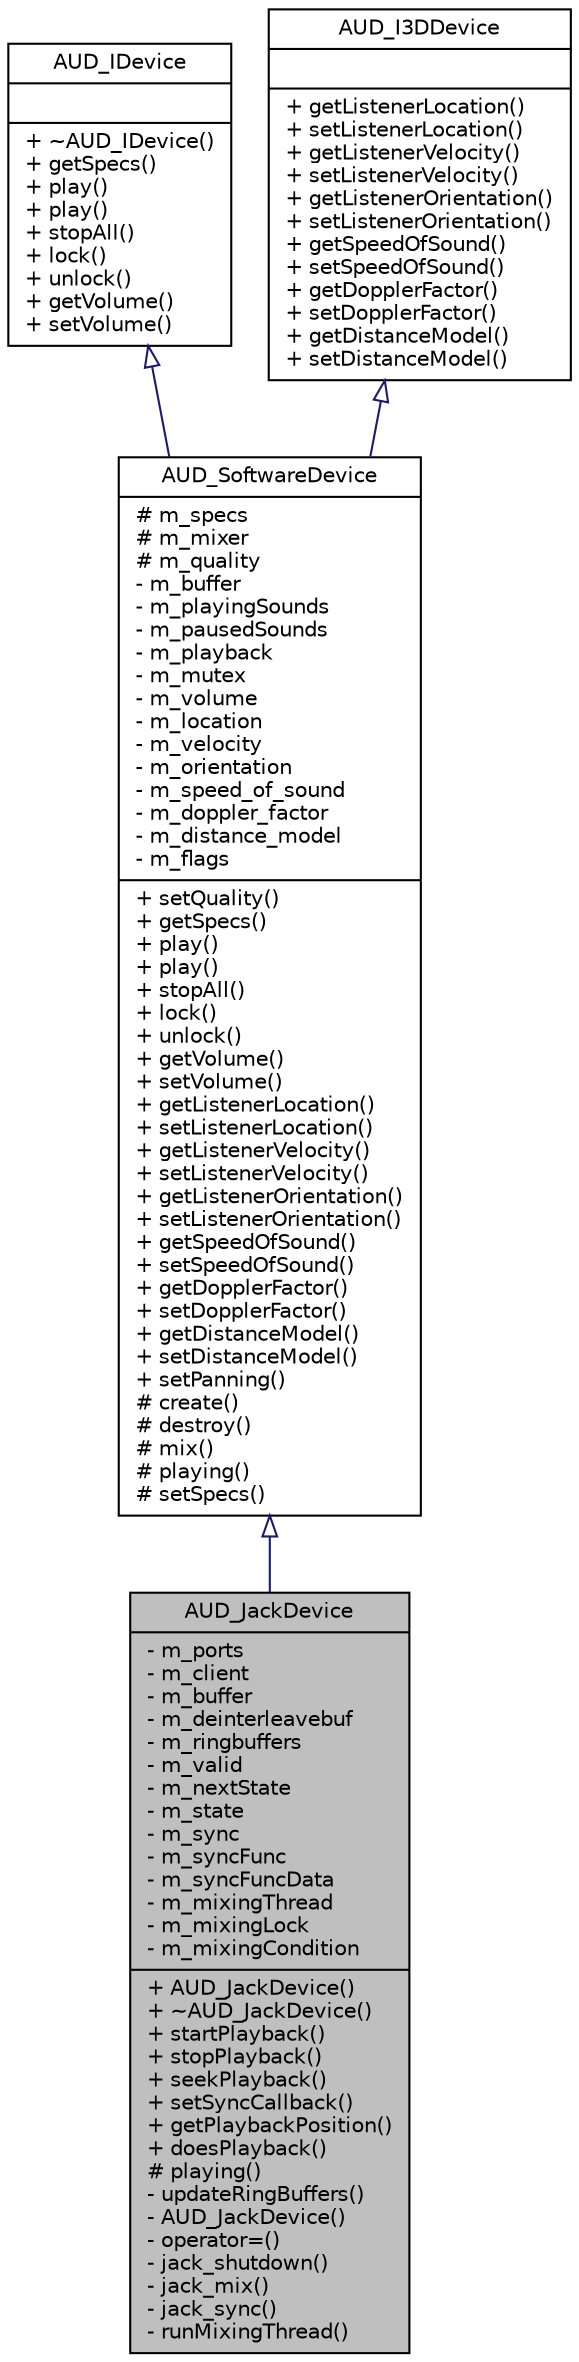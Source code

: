 digraph G
{
  edge [fontname="Helvetica",fontsize="10",labelfontname="Helvetica",labelfontsize="10"];
  node [fontname="Helvetica",fontsize="10",shape=record];
  Node1 [label="{AUD_JackDevice\n|- m_ports\l- m_client\l- m_buffer\l- m_deinterleavebuf\l- m_ringbuffers\l- m_valid\l- m_nextState\l- m_state\l- m_sync\l- m_syncFunc\l- m_syncFuncData\l- m_mixingThread\l- m_mixingLock\l- m_mixingCondition\l|+ AUD_JackDevice()\l+ ~AUD_JackDevice()\l+ startPlayback()\l+ stopPlayback()\l+ seekPlayback()\l+ setSyncCallback()\l+ getPlaybackPosition()\l+ doesPlayback()\l# playing()\l- updateRingBuffers()\l- AUD_JackDevice()\l- operator=()\l- jack_shutdown()\l- jack_mix()\l- jack_sync()\l- runMixingThread()\l}",height=0.2,width=0.4,color="black", fillcolor="grey75", style="filled" fontcolor="black"];
  Node2 -> Node1 [dir=back,color="midnightblue",fontsize="10",style="solid",arrowtail="empty",fontname="Helvetica"];
  Node2 [label="{AUD_SoftwareDevice\n|# m_specs\l# m_mixer\l# m_quality\l- m_buffer\l- m_playingSounds\l- m_pausedSounds\l- m_playback\l- m_mutex\l- m_volume\l- m_location\l- m_velocity\l- m_orientation\l- m_speed_of_sound\l- m_doppler_factor\l- m_distance_model\l- m_flags\l|+ setQuality()\l+ getSpecs()\l+ play()\l+ play()\l+ stopAll()\l+ lock()\l+ unlock()\l+ getVolume()\l+ setVolume()\l+ getListenerLocation()\l+ setListenerLocation()\l+ getListenerVelocity()\l+ setListenerVelocity()\l+ getListenerOrientation()\l+ setListenerOrientation()\l+ getSpeedOfSound()\l+ setSpeedOfSound()\l+ getDopplerFactor()\l+ setDopplerFactor()\l+ getDistanceModel()\l+ setDistanceModel()\l+ setPanning()\l# create()\l# destroy()\l# mix()\l# playing()\l# setSpecs()\l}",height=0.2,width=0.4,color="black", fillcolor="white", style="filled",URL="$d6/dcc/classAUD__SoftwareDevice.html"];
  Node3 -> Node2 [dir=back,color="midnightblue",fontsize="10",style="solid",arrowtail="empty",fontname="Helvetica"];
  Node3 [label="{AUD_IDevice\n||+ ~AUD_IDevice()\l+ getSpecs()\l+ play()\l+ play()\l+ stopAll()\l+ lock()\l+ unlock()\l+ getVolume()\l+ setVolume()\l}",height=0.2,width=0.4,color="black", fillcolor="white", style="filled",URL="$d1/d57/classAUD__IDevice.html"];
  Node4 -> Node2 [dir=back,color="midnightblue",fontsize="10",style="solid",arrowtail="empty",fontname="Helvetica"];
  Node4 [label="{AUD_I3DDevice\n||+ getListenerLocation()\l+ setListenerLocation()\l+ getListenerVelocity()\l+ setListenerVelocity()\l+ getListenerOrientation()\l+ setListenerOrientation()\l+ getSpeedOfSound()\l+ setSpeedOfSound()\l+ getDopplerFactor()\l+ setDopplerFactor()\l+ getDistanceModel()\l+ setDistanceModel()\l}",height=0.2,width=0.4,color="black", fillcolor="white", style="filled",URL="$dd/d01/classAUD__I3DDevice.html"];
}
